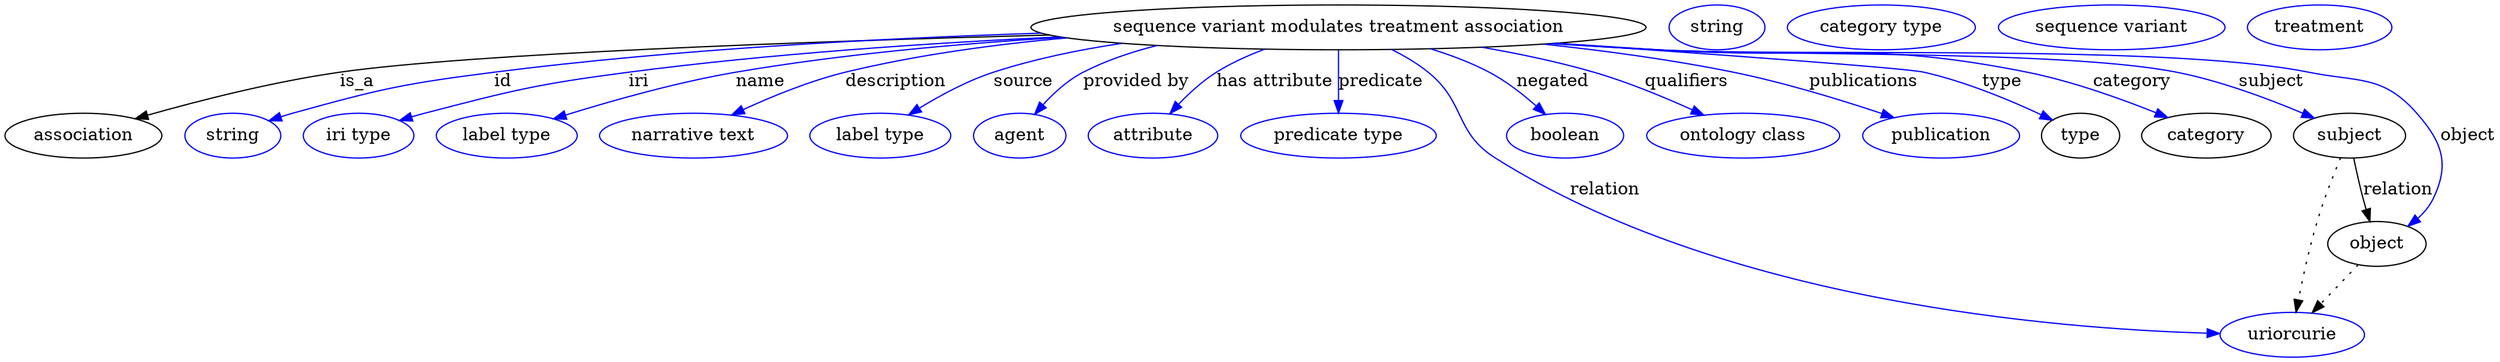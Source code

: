 digraph {
	graph [bb="0,0,1998,283"];
	node [label="\N"];
	"sequence variant modulates treatment association"	 [height=0.5,
		label="sequence variant modulates treatment association",
		pos="1070,265",
		width=6.8605];
	association	 [height=0.5,
		pos="63.044,178",
		width=1.7512];
	"sequence variant modulates treatment association" -> association	 [label=is_a,
		lp="281.04,221.5",
		pos="e,105.92,191.39 834.04,259.64 637.14,254.2 372.34,244.36 267.04,229 214.82,221.38 156.51,206.1 115.66,194.24"];
	id	 [color=blue,
		height=0.5,
		label=string,
		pos="182.04,178",
		width=1.0652];
	"sequence variant modulates treatment association" -> id	 [color=blue,
		label=id,
		lp="398.04,221.5",
		pos="e,211.25,189.78 849.45,256.86 685.71,250.15 476.59,239.97 391.04,229 318.59,219.71 300.23,216.22 230.04,196 227.06,195.14 224,194.18 \
220.94,193.17",
		style=solid];
	iri	 [color=blue,
		height=0.5,
		label="iri type",
		pos="283.04,178",
		width=1.2277];
	"sequence variant modulates treatment association" -> iri	 [color=blue,
		label=iri,
		lp="507.04,221.5",
		pos="e,316.21,189.99 843.23,257.83 738.19,252.69 611.92,243.91 499.04,229 425.77,219.32 407.41,215.26 336.04,196 332.71,195.1 329.27,\
194.1 325.83,193.05",
		style=solid];
	name	 [color=blue,
		height=0.5,
		label="label type",
		pos="402.04,178",
		width=1.5707];
	"sequence variant modulates treatment association" -> name	 [color=blue,
		label=name,
		lp="605.04,221.5",
		pos="e,440.8,191.21 871.89,254.25 762.85,247.54 639,238.43 585.04,229 538.72,220.91 487.22,206.01 450.69,194.39",
		style=solid];
	description	 [color=blue,
		height=0.5,
		label="narrative text",
		pos="552.04,178",
		width=2.0943];
	"sequence variant modulates treatment association" -> description	 [color=blue,
		label=description,
		lp="714.04,221.5",
		pos="e,583.47,194.42 881.02,253.38 798.81,247.19 712.37,238.82 673.04,229 645.25,222.06 615.58,209.64 592.58,198.8",
		style=solid];
	source	 [color=blue,
		height=0.5,
		label="label type",
		pos="702.04,178",
		width=1.5707];
	"sequence variant modulates treatment association" -> source	 [color=blue,
		label=source,
		lp="816.54,221.5",
		pos="e,725.3,194.53 919.65,250.69 867.65,244.64 816.34,237.11 792.04,229 771.63,222.19 750.61,210.58 734.03,200.16",
		style=solid];
	"provided by"	 [color=blue,
		height=0.5,
		label=agent,
		pos="814.04,178",
		width=1.0291];
	"sequence variant modulates treatment association" -> "provided by"	 [color=blue,
		label="provided by",
		lp="907.54,221.5",
		pos="e,826.79,195.44 945.77,249.41 911.75,243.77 880.11,236.84 865.04,229 853.07,222.77 842.13,212.74 833.49,203.22",
		style=solid];
	"has attribute"	 [color=blue,
		height=0.5,
		label=attribute,
		pos="921.04,178",
		width=1.4443];
	"sequence variant modulates treatment association" -> "has attribute"	 [color=blue,
		label="has attribute",
		lp="1019,221.5",
		pos="e,935.12,195.55 1009.8,247.54 996.83,242.52 983.58,236.37 972.04,229 961,221.94 950.46,212.13 941.86,202.99",
		style=solid];
	predicate	 [color=blue,
		height=0.5,
		label="predicate type",
		pos="1070,178",
		width=2.1845];
	"sequence variant modulates treatment association" -> predicate	 [color=blue,
		label=predicate,
		lp="1104.5,221.5",
		pos="e,1070,196 1070,246.97 1070,235.19 1070,219.56 1070,206.16",
		style=solid];
	relation	 [color=blue,
		height=0.5,
		label=uriorcurie,
		pos="1834,18",
		width=1.6068];
	"sequence variant modulates treatment association" -> relation	 [color=blue,
		label=relation,
		lp="1298,134.5",
		pos="e,1780.8,25.082 1114.5,247.13 1124.4,242.06 1134.5,235.99 1143,229 1172.9,204.48 1163.4,180.78 1196,160 1292,98.867 1628.9,46.396 \
1770.6,26.513",
		style=solid];
	negated	 [color=blue,
		height=0.5,
		label=boolean,
		pos="1252,178",
		width=1.2999];
	"sequence variant modulates treatment association" -> negated	 [color=blue,
		label=negated,
		lp="1242,221.5",
		pos="e,1235.3,195.26 1145.2,247.82 1160.8,242.83 1176.9,236.62 1191,229 1204.2,221.92 1217.2,211.7 1227.7,202.26",
		style=solid];
	qualifiers	 [color=blue,
		height=0.5,
		label="ontology class",
		pos="1394,178",
		width=2.1484];
	"sequence variant modulates treatment association" -> qualifiers	 [color=blue,
		label=qualifiers,
		lp="1350,221.5",
		pos="e,1361.5,194.39 1187.7,249.14 1216.5,243.94 1247.2,237.3 1275,229 1301.4,221.14 1329.8,209.13 1352.2,198.73",
		style=solid];
	publications	 [color=blue,
		height=0.5,
		label=publication,
		pos="1552,178",
		width=1.7512];
	"sequence variant modulates treatment association" -> publications	 [color=blue,
		label=publications,
		lp="1487,221.5",
		pos="e,1513.5,192.26 1239.3,251.83 1287.7,246.45 1340.2,239.05 1388,229 1427.7,220.67 1471.5,206.8 1503.8,195.63",
		style=solid];
	type	 [height=0.5,
		pos="1664,178",
		width=0.86659];
	"sequence variant modulates treatment association" -> type	 [color=blue,
		label=type,
		lp="1599,221.5",
		pos="e,1640.5,189.97 1247.1,252.43 1372.4,243.36 1520.7,232.16 1535,229 1569,221.53 1605.8,206.24 1631.3,194.34",
		style=solid];
	category	 [height=0.5,
		pos="1765,178",
		width=1.4443];
	"sequence variant modulates treatment association" -> category	 [color=blue,
		label=category,
		lp="1705,221.5",
		pos="e,1732.7,192.19 1246.6,252.38 1273.3,250.54 1300.4,248.69 1326,247 1456.2,238.42 1491.1,254.76 1619,229 1655.2,221.71 1694.6,207.55 \
1723.4,195.99",
		style=solid];
	subject	 [height=0.5,
		pos="1880,178",
		width=1.2457];
	"sequence variant modulates treatment association" -> subject	 [color=blue,
		label=subject,
		lp="1817.5,221.5",
		pos="e,1850.7,191.78 1243.5,252.17 1271.1,250.31 1299.4,248.52 1326,247 1418.2,241.76 1650.5,247.11 1741,229 1776.1,221.98 1814.1,207.54 \
1841.5,195.8",
		style=solid];
	object	 [height=0.5,
		pos="1902,91",
		width=1.1013];
	"sequence variant modulates treatment association" -> object	 [color=blue,
		label=object,
		lp="1975.5,178",
		pos="e,1927.5,105.11 1242.1,252.05 1270.2,250.19 1298.9,248.42 1326,247 1442,240.93 1734.3,252.11 1848,229 1888.2,220.85 1907,226.77 \
1934,196 1954.6,172.55 1960.6,155.13 1947,127 1944.3,121.2 1940,116.04 1935.3,111.57",
		style=solid];
	association_type	 [color=blue,
		height=0.5,
		label=string,
		pos="1373,265",
		width=1.0652];
	association_category	 [color=blue,
		height=0.5,
		label="category type",
		pos="1505,265",
		width=2.0943];
	subject -> relation	 [pos="e,1836.9,36.006 1872.1,160.13 1866.2,146.37 1858.3,126.75 1853,109 1846.8,88.182 1841.9,64.102 1838.6,45.943",
		style=dotted];
	subject -> object	 [label=relation,
		lp="1919,134.5",
		pos="e,1896.3,108.86 1883.5,159.97 1885.5,150.18 1888.2,137.87 1891,127 1891.7,124.31 1892.5,121.51 1893.3,118.73"];
	"sequence variant modulates treatment association_subject"	 [color=blue,
		height=0.5,
		label="sequence variant",
		pos="1689,265",
		width=2.5276];
	object -> relation	 [pos="e,1850.2,35.346 1886.3,74.069 1877.6,64.805 1866.8,53.154 1857.2,42.876",
		style=dotted];
	"sequence variant modulates treatment association_object"	 [color=blue,
		height=0.5,
		label=treatment,
		pos="1856,265",
		width=1.6068];
}
